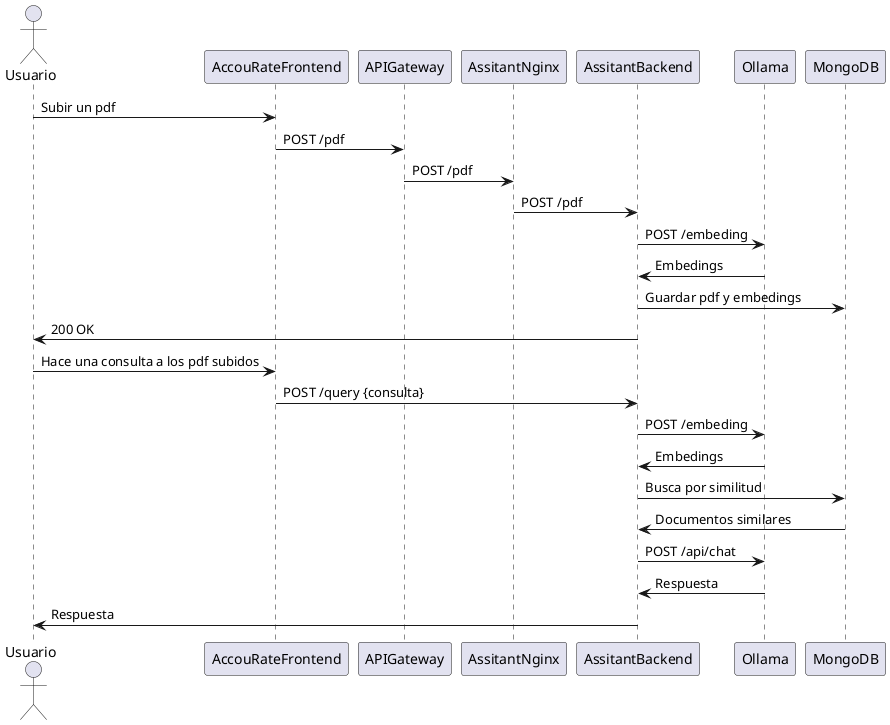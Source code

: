 @startuml "Diagrama de secuencia de Chatbot"

actor "Usuario" as Usuario
participant "AccouRateFrontend" as web
participant "APIGateway" as APIGateway
participant "AssitantNginx" as Nginx
participant "AssitantBackend" as Chatbot
participant "Ollama" as Ollama
participant "MongoDB" as MongoDB


Usuario -> web: Subir un pdf
web -> APIGateway: POST /pdf
APIGateway -> Nginx: POST /pdf
Nginx -> Chatbot: POST /pdf
Chatbot -> Ollama: POST /embeding
Ollama -> Chatbot: Embedings
Chatbot -> MongoDB: Guardar pdf y embedings
Chatbot -> Usuario: 200 OK

Usuario -> web: Hace una consulta a los pdf subidos
web -> Chatbot: POST /query {consulta}
Chatbot -> Ollama: POST /embeding
Ollama -> Chatbot: Embedings
Chatbot -> MongoDB: Busca por similitud
MongoDB -> Chatbot: Documentos similares
Chatbot -> Ollama: POST /api/chat
Ollama -> Chatbot: Respuesta
Chatbot -> Usuario: Respuesta

@enduml